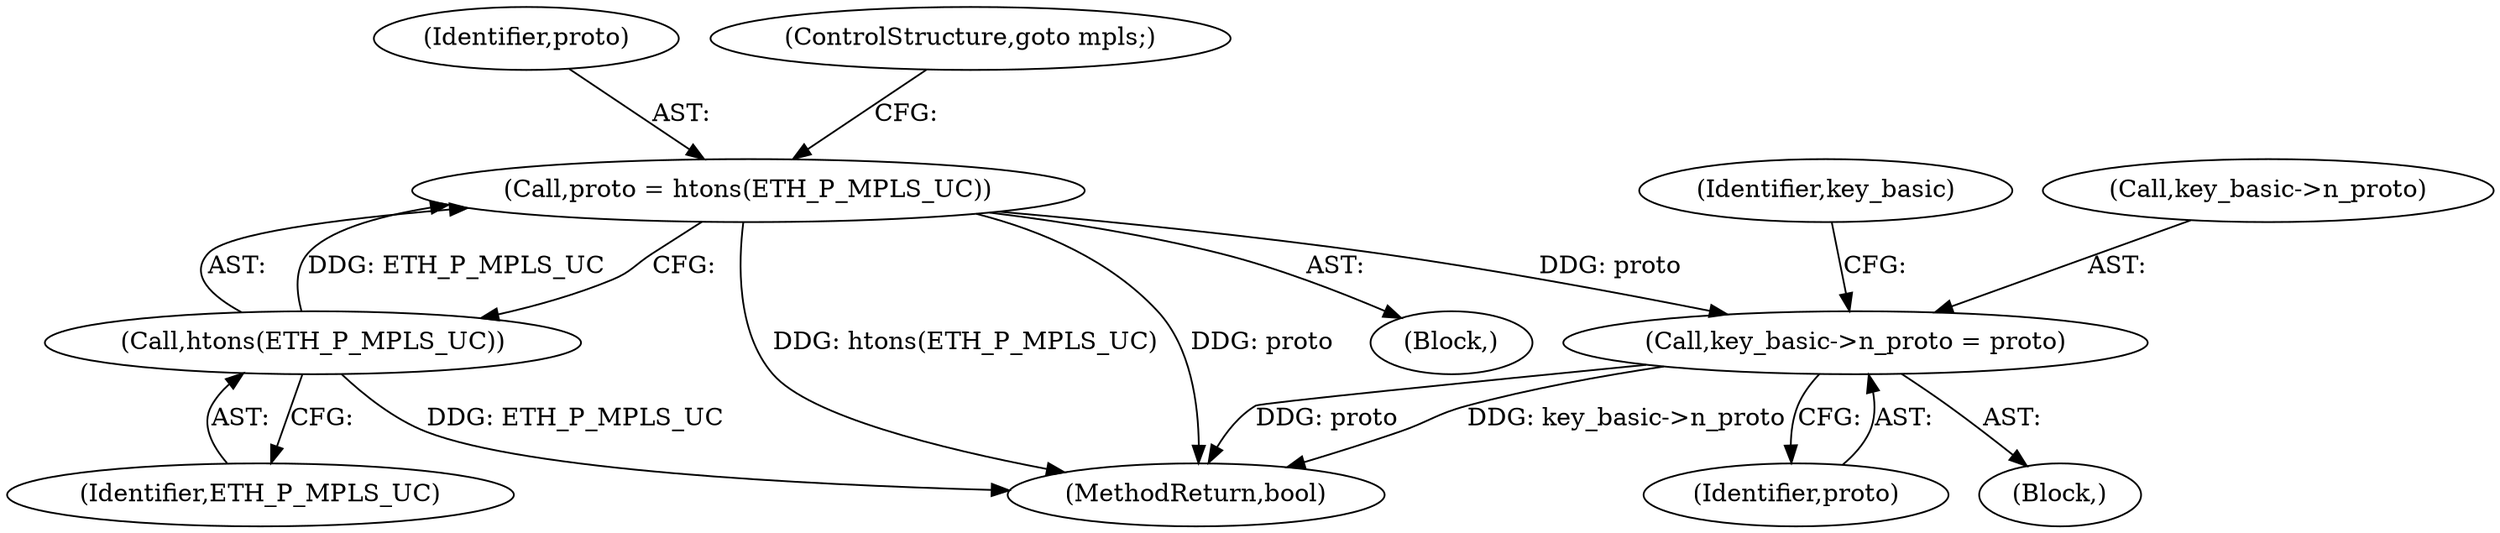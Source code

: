 digraph "1_linux_a6e544b0a88b53114bfa5a57e21b7be7a8dfc9d0@del" {
"1000538" [label="(Call,key_basic->n_proto = proto)"];
"1000765" [label="(Call,proto = htons(ETH_P_MPLS_UC))"];
"1000767" [label="(Call,htons(ETH_P_MPLS_UC))"];
"1000766" [label="(Identifier,proto)"];
"1000545" [label="(Identifier,key_basic)"];
"1000812" [label="(MethodReturn,bool)"];
"1000765" [label="(Call,proto = htons(ETH_P_MPLS_UC))"];
"1000574" [label="(Block,)"];
"1000539" [label="(Call,key_basic->n_proto)"];
"1000768" [label="(Identifier,ETH_P_MPLS_UC)"];
"1000769" [label="(ControlStructure,goto mpls;)"];
"1000767" [label="(Call,htons(ETH_P_MPLS_UC))"];
"1000538" [label="(Call,key_basic->n_proto = proto)"];
"1000542" [label="(Identifier,proto)"];
"1000514" [label="(Block,)"];
"1000538" -> "1000514"  [label="AST: "];
"1000538" -> "1000542"  [label="CFG: "];
"1000539" -> "1000538"  [label="AST: "];
"1000542" -> "1000538"  [label="AST: "];
"1000545" -> "1000538"  [label="CFG: "];
"1000538" -> "1000812"  [label="DDG: proto"];
"1000538" -> "1000812"  [label="DDG: key_basic->n_proto"];
"1000765" -> "1000538"  [label="DDG: proto"];
"1000765" -> "1000574"  [label="AST: "];
"1000765" -> "1000767"  [label="CFG: "];
"1000766" -> "1000765"  [label="AST: "];
"1000767" -> "1000765"  [label="AST: "];
"1000769" -> "1000765"  [label="CFG: "];
"1000765" -> "1000812"  [label="DDG: htons(ETH_P_MPLS_UC)"];
"1000765" -> "1000812"  [label="DDG: proto"];
"1000767" -> "1000765"  [label="DDG: ETH_P_MPLS_UC"];
"1000767" -> "1000768"  [label="CFG: "];
"1000768" -> "1000767"  [label="AST: "];
"1000767" -> "1000812"  [label="DDG: ETH_P_MPLS_UC"];
}
